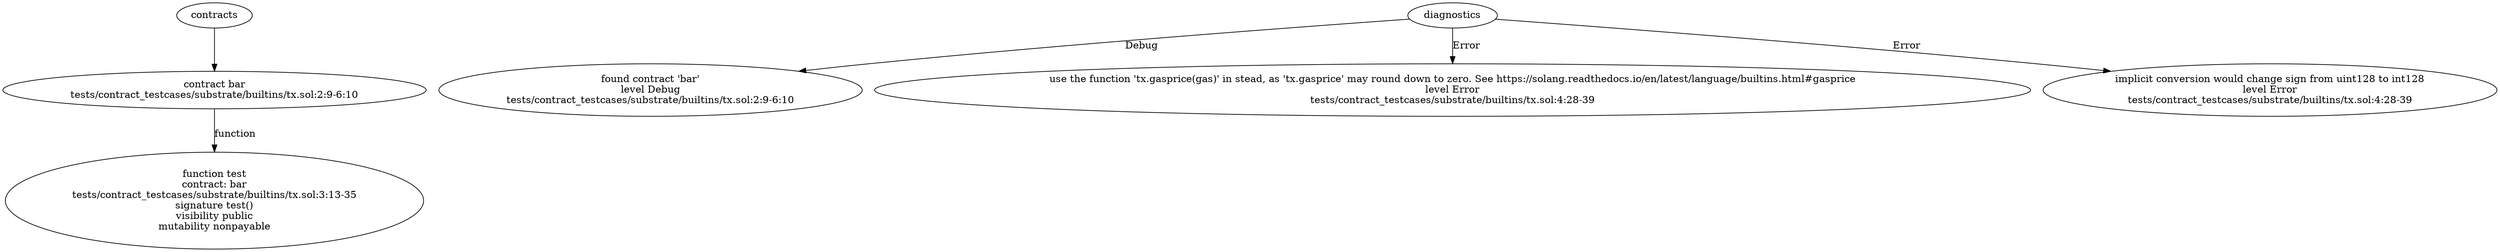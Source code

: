 strict digraph "tests/contract_testcases/substrate/builtins/tx.sol" {
	contract [label="contract bar\ntests/contract_testcases/substrate/builtins/tx.sol:2:9-6:10"]
	test [label="function test\ncontract: bar\ntests/contract_testcases/substrate/builtins/tx.sol:3:13-35\nsignature test()\nvisibility public\nmutability nonpayable"]
	diagnostic [label="found contract 'bar'\nlevel Debug\ntests/contract_testcases/substrate/builtins/tx.sol:2:9-6:10"]
	diagnostic_5 [label="use the function 'tx.gasprice(gas)' in stead, as 'tx.gasprice' may round down to zero. See https://solang.readthedocs.io/en/latest/language/builtins.html#gasprice\nlevel Error\ntests/contract_testcases/substrate/builtins/tx.sol:4:28-39"]
	diagnostic_6 [label="implicit conversion would change sign from uint128 to int128\nlevel Error\ntests/contract_testcases/substrate/builtins/tx.sol:4:28-39"]
	contracts -> contract
	contract -> test [label="function"]
	diagnostics -> diagnostic [label="Debug"]
	diagnostics -> diagnostic_5 [label="Error"]
	diagnostics -> diagnostic_6 [label="Error"]
}
